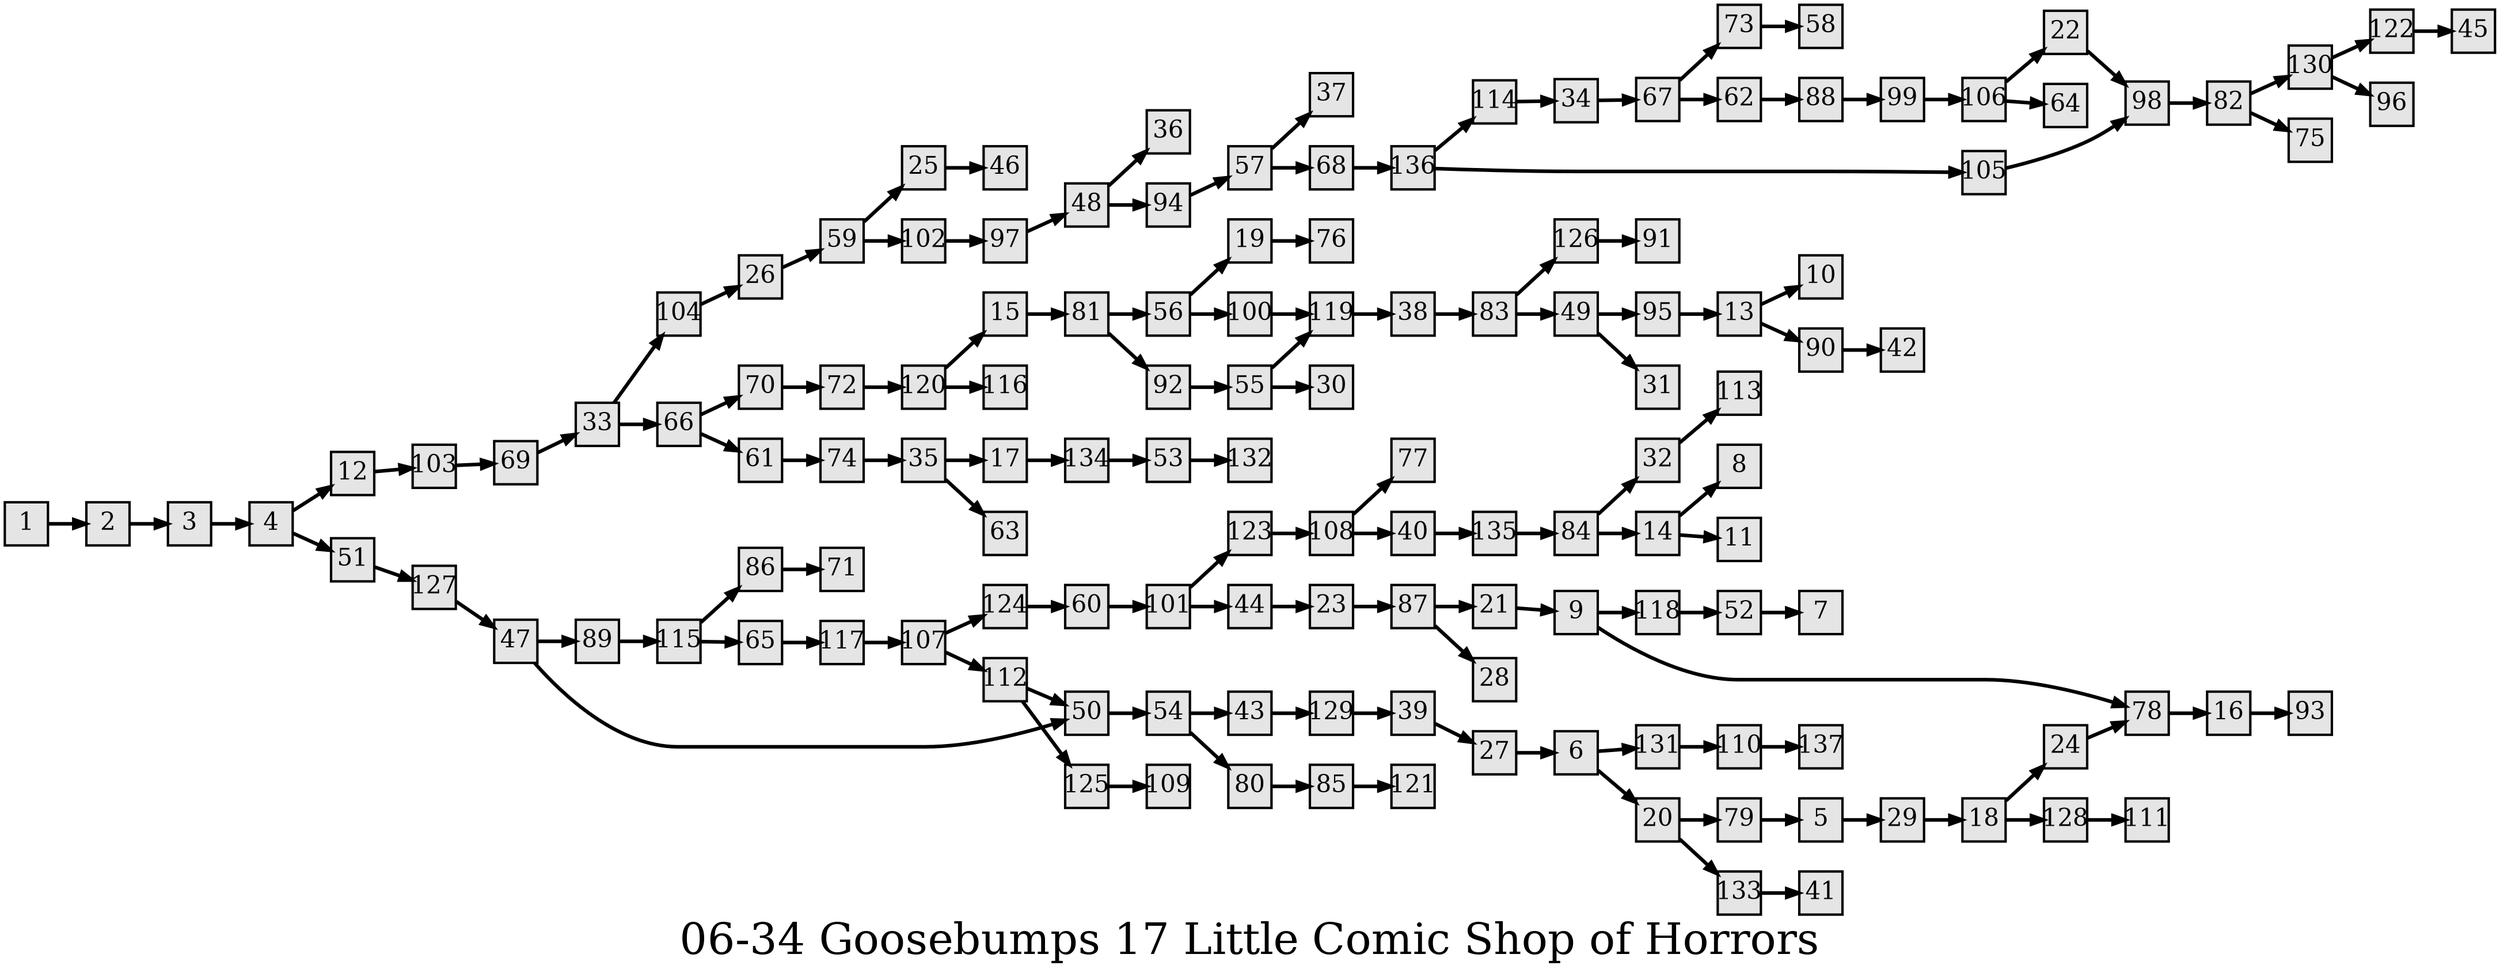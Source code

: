 digraph g{
  graph [ label="06-34 Goosebumps 17 Little Comic Shop of Horrors" rankdir=LR, ordering=out, fontsize=36, nodesep="0.35", ranksep="0.45"];
  node  [shape=rect, penwidth=2, fontsize=20, style=filled, fillcolor=grey90, margin="0,0", labelfloat=true, regular=true, fixedsize=true];
  edge  [labelfloat=true, penwidth=3, fontsize=12];
  // ---;
  // group  : Katz;
  // id     : 06-34;
  // gbid   : 1215;
  // series : Give Yourself Goosebumps;
  // title  : Little Comic Shop of Horros;
  // author : R.L. Stine;
  // credit:;
  // - name : Yee-Ann Wong;
  // role : encoder;
  // date : 2017-08-24;
  // - name : Jeremy Douglass;
  // role : editor;
  // date : 2017-10-19;
  // render:;
  // - name   : small;
  // styles : gvStyles-small.txt;
  // engine : dot;
  // comment: >;
  
  // ---;
  
  // From | To | Label;
  
  1 -> 2;
  2 -> 3;
  3 -> 4;
  4 -> 12;
  4 -> 51;
  5 -> 29;
  6 -> 131;
  6 -> 20;
  9 -> 118;
  9 -> 78;
  12 -> 103;
  13 -> 10;
  13 -> 90;
  14 -> 8;
  14 -> 11;
  15 -> 81;
  16 -> 93;
  17 -> 134;
  18 -> 24;
  18 -> 128;
  19 -> 76;
  20 -> 79;
  20 -> 133;
  21 -> 9;
  22 -> 98;
  23 -> 87;
  24 -> 78;
  25 -> 46;
  26 -> 59;
  27 -> 6;
  29 -> 18;
  32 -> 113;
  33 -> 104;
  33 -> 66;
  34 -> 67;
  35 -> 17;
  35 -> 63;
  38 -> 83;
  39 -> 27;
  40 -> 135;
  43 -> 129;
  44 -> 23;
  47 -> 89;
  47 -> 50;
  48 -> 36;
  48 -> 94;
  49 -> 95;
  49 -> 31;
  50 -> 54;
  51 -> 127;
  52 -> 7;
  53 -> 132;
  54 -> 43;
  54 -> 80;
  55 -> 119;
  55 -> 30;
  56 -> 19;
  56 -> 100;
  57 -> 37;
  57 -> 68;
  59 -> 25;
  59 -> 102;
  60 -> 101;
  61 -> 74;
  62 -> 88;
  65 -> 117;
  66 -> 70;
  66 -> 61;
  67 -> 73;
  67 -> 62;
  68 -> 136;
  69 -> 33;
  70 -> 72;
  72 -> 120;
  73 -> 58;
  74 -> 35;
  78 -> 16;
  79 -> 5;
  80 -> 85;
  81 -> 56;
  81 -> 92;
  82 -> 130;
  82 -> 75;
  83 -> 126;
  83 -> 49;
  84 -> 32;
  84 -> 14;
  85 -> 121;
  86 -> 71;
  87 -> 21;
  87 -> 28;
  88 -> 99;
  89 -> 115;
  90 -> 42;
  92 -> 55;
  94 -> 57;
  95 -> 13;
  97 -> 48;
  98 -> 82;
  99 -> 106;
  100 -> 119;
  101 -> 123;
  101 -> 44;
  102 -> 97;
  103 -> 69;
  104 -> 26;
  105 -> 98;
  106 -> 22;
  106 -> 64;
  107 -> 124;
  107 -> 112;
  108 -> 77;
  108 -> 40;
  110 -> 137;
  112 -> 50;
  112 -> 125;
  114 -> 34;
  115 -> 86;
  115 -> 65;
  117 -> 107;
  118 -> 52;
  119 -> 38;
  120 -> 15;
  120 -> 116;
  122 -> 45;
  123 -> 108;
  124 -> 60;
  125 -> 109;
  126 -> 91;
  127 -> 47;
  128 -> 111;
  129 -> 39;
  130 -> 122;
  130 -> 96;
  131 -> 110;
  133 -> 41;
  134 -> 53;
  135 -> 84;
  136 -> 114;
  136 -> 105;
}

